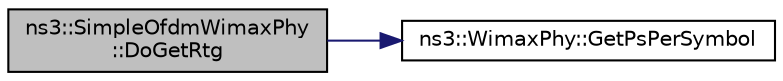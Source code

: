 digraph "ns3::SimpleOfdmWimaxPhy::DoGetRtg"
{
 // LATEX_PDF_SIZE
  edge [fontname="Helvetica",fontsize="10",labelfontname="Helvetica",labelfontsize="10"];
  node [fontname="Helvetica",fontsize="10",shape=record];
  rankdir="LR";
  Node1 [label="ns3::SimpleOfdmWimaxPhy\l::DoGetRtg",height=0.2,width=0.4,color="black", fillcolor="grey75", style="filled", fontcolor="black",tooltip="Get RTG."];
  Node1 -> Node2 [color="midnightblue",fontsize="10",style="solid",fontname="Helvetica"];
  Node2 [label="ns3::WimaxPhy::GetPsPerSymbol",height=0.2,width=0.4,color="black", fillcolor="white", style="filled",URL="$classns3_1_1_wimax_phy.html#af0e9c9d6624c86927a333e181620bc2a",tooltip="Get the number of physical slots per symbol."];
}
